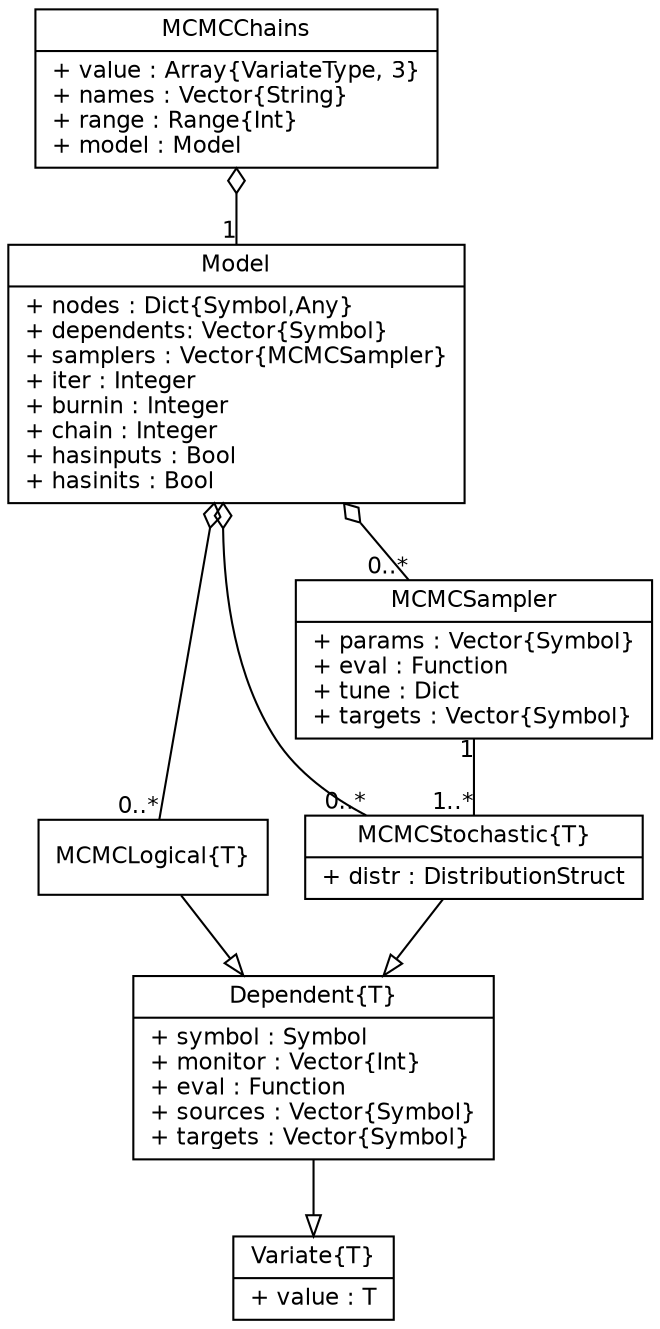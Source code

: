 graph MCMC {
	fontname = "Helvetica"
	fontsize = 11
	overlap = scalexy
	sep = "+0,26"

	node [fontname = "Helvetica", fontsize = 11, shape = record]

	edge [fontname = "Helvetica", fontsize = 11, dir = both, arrowtail = none, arrowhead = none]

	Variate [label = "{Variate\{T\}|+ value : T\l}"]

	Dependent [label = "{Dependent\{T\}|+ symbol : Symbol\l+ monitor : Vector\{Int\}\l+ eval : Function\l+ sources : Vector\{Symbol\}\l+ targets : Vector\{Symbol\}\l}"]
	
	MCMCLogical [label = "{MCMCLogical\{T\}}"]
	
	MCMCStochastic [label = "{MCMCStochastic\{T\}|+ distr : DistributionStruct\l}"]

	MCMCSampler [label = "{MCMCSampler|+ params : Vector\{Symbol\}\l+ eval : Function\l+ tune : Dict\l+ targets : Vector\{Symbol\}\l}"]
	
	Model [label = "{Model|+ nodes : Dict\{Symbol,Any\}\l+ dependents: Vector\{Symbol\}\l+ samplers : Vector\{MCMCSampler\}\l+ iter : Integer\l+ burnin : Integer\l+ chain : Integer\l+ hasinputs : Bool\l+ hasinits : Bool\l}"]
	
	MCMCChains [label = "{MCMCChains|+ value : Array\{VariateType, 3\}\l+ names : Vector\{String\}\l+ range : Range\{Int\}\l+ model : Model\l}"]

	Dependent -- Variate[len = 0.9, arrowhead = empty]
	MCMCLogical -- Dependent[arrowhead = empty]
	MCMCStochastic -- Dependent[arrowhead = empty]
	MCMCSampler -- MCMCStochastic[len = 1.2, taillabel = "1", headlabel = "1..*"]
	Model -- MCMCSampler[arrowtail = odiamond, headlabel = "0..*"]
	Model -- MCMCLogical[arrowtail = odiamond, headlabel = "0..*"]
	Model -- MCMCStochastic[arrowtail = odiamond, headlabel = "0..*"]
	MCMCChains -- Model[len = 1.2, arrowtail = odiamond, headlabel = "1"]

}
